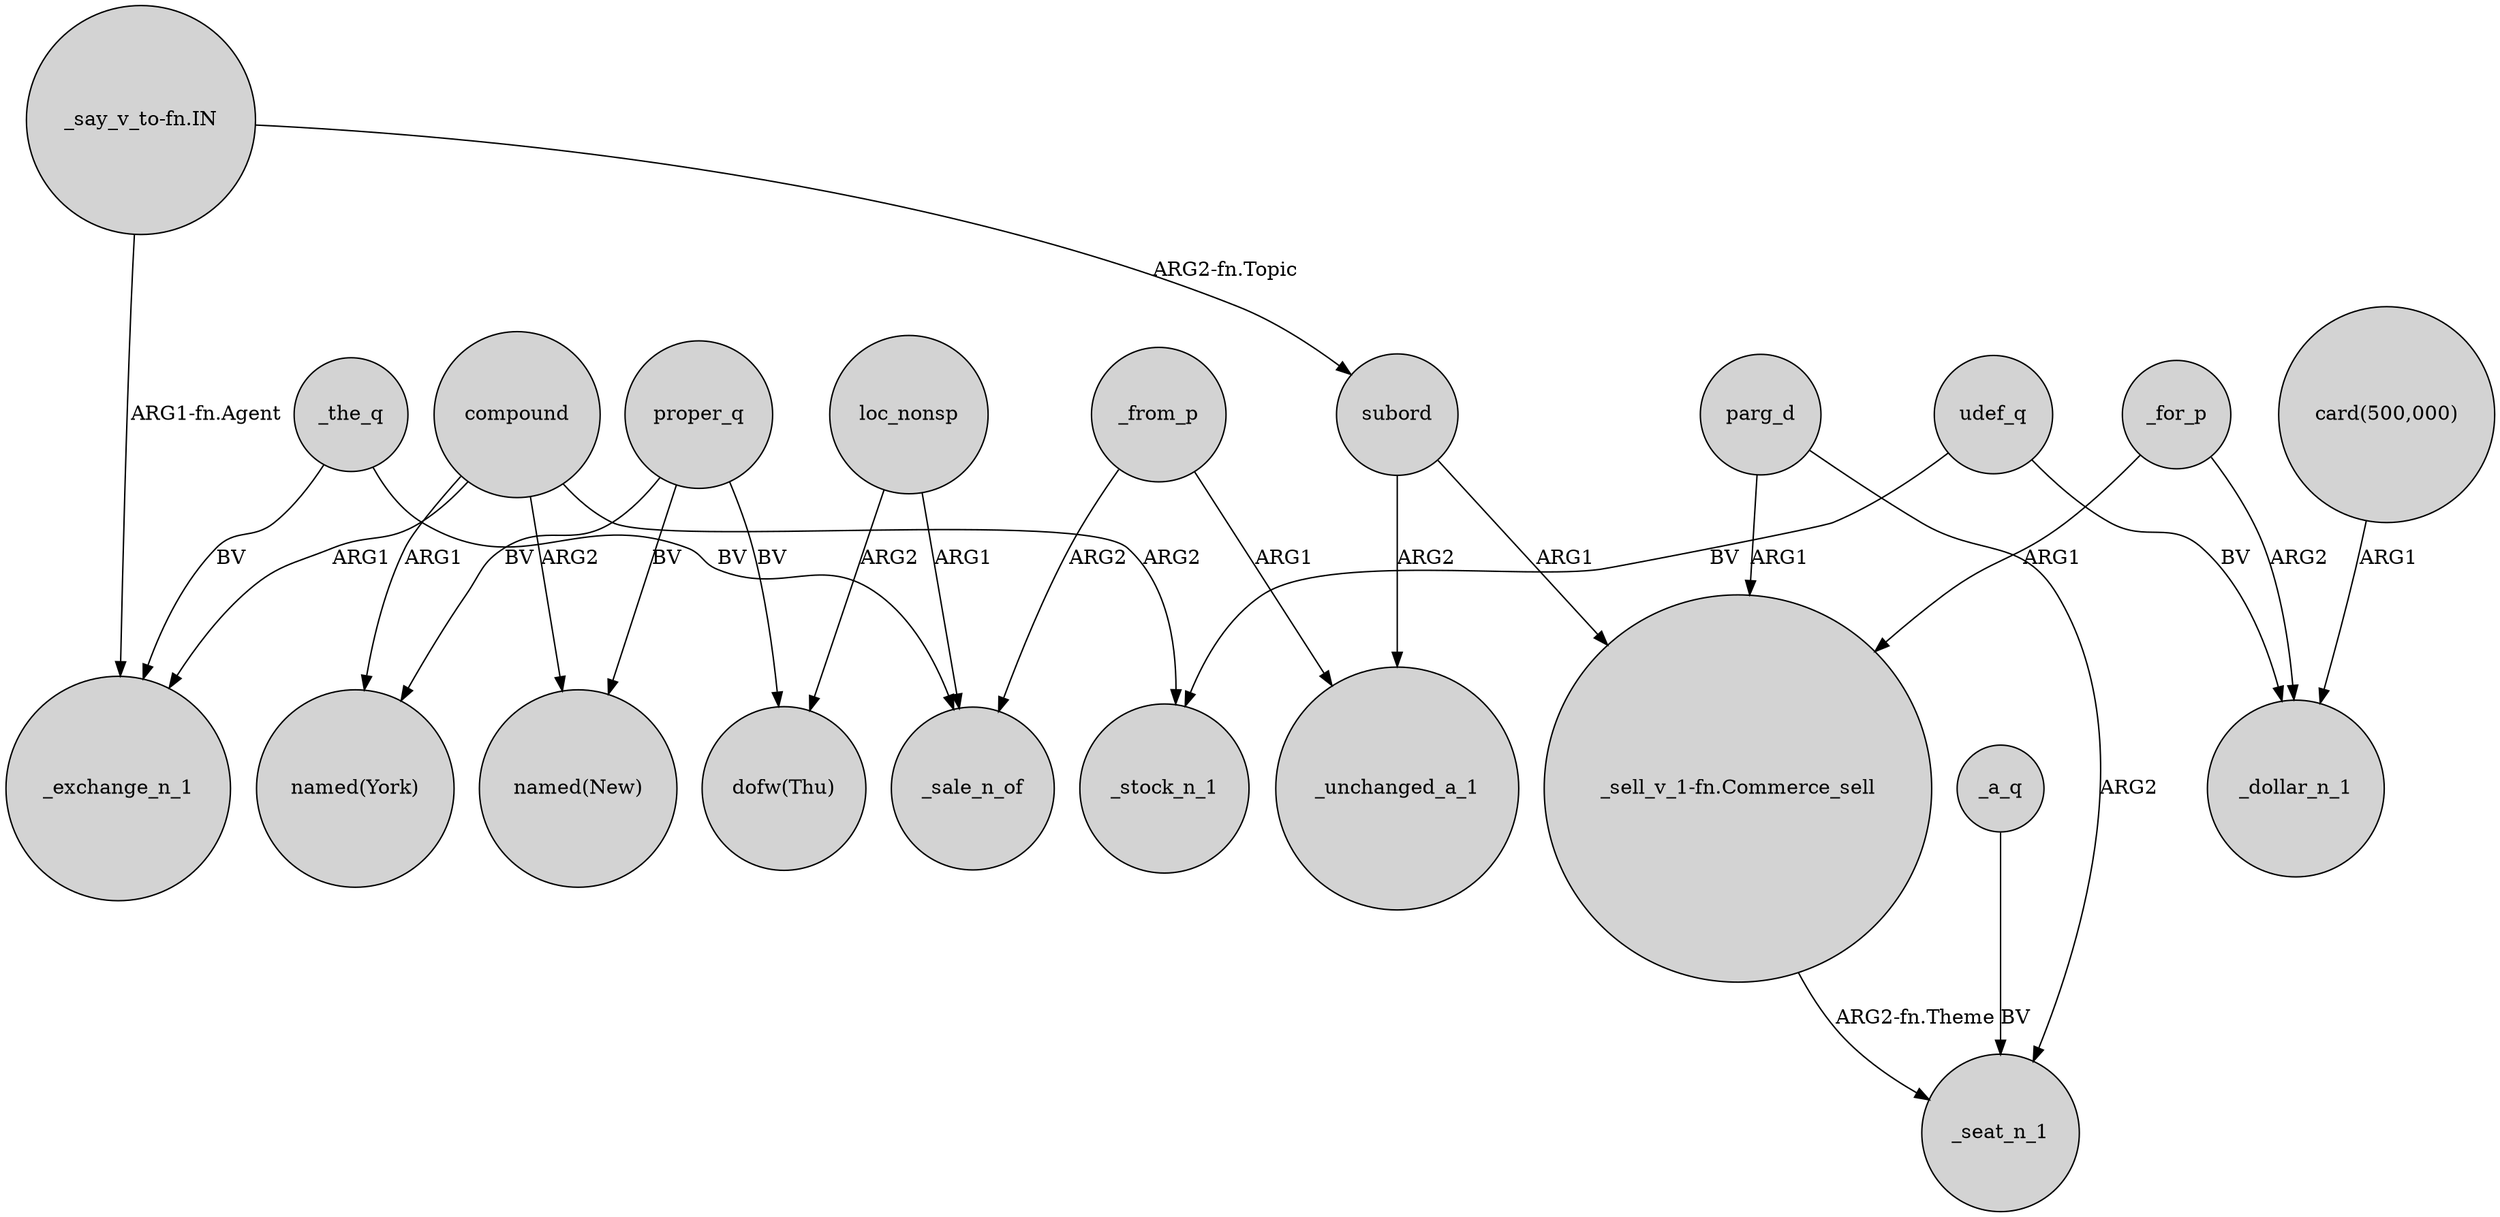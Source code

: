 digraph {
	node [shape=circle style=filled]
	"_say_v_to-fn.IN" -> _exchange_n_1 [label="ARG1-fn.Agent"]
	loc_nonsp -> _sale_n_of [label=ARG1]
	compound -> "named(New)" [label=ARG2]
	parg_d -> _seat_n_1 [label=ARG2]
	_for_p -> _dollar_n_1 [label=ARG2]
	proper_q -> "named(New)" [label=BV]
	_from_p -> _sale_n_of [label=ARG2]
	parg_d -> "_sell_v_1-fn.Commerce_sell" [label=ARG1]
	compound -> _stock_n_1 [label=ARG2]
	"_sell_v_1-fn.Commerce_sell" -> _seat_n_1 [label="ARG2-fn.Theme"]
	udef_q -> _stock_n_1 [label=BV]
	compound -> "named(York)" [label=ARG1]
	_the_q -> _sale_n_of [label=BV]
	compound -> _exchange_n_1 [label=ARG1]
	_from_p -> _unchanged_a_1 [label=ARG1]
	proper_q -> "dofw(Thu)" [label=BV]
	loc_nonsp -> "dofw(Thu)" [label=ARG2]
	"_say_v_to-fn.IN" -> subord [label="ARG2-fn.Topic"]
	_for_p -> "_sell_v_1-fn.Commerce_sell" [label=ARG1]
	subord -> _unchanged_a_1 [label=ARG2]
	_a_q -> _seat_n_1 [label=BV]
	"card(500,000)" -> _dollar_n_1 [label=ARG1]
	subord -> "_sell_v_1-fn.Commerce_sell" [label=ARG1]
	proper_q -> "named(York)" [label=BV]
	_the_q -> _exchange_n_1 [label=BV]
	udef_q -> _dollar_n_1 [label=BV]
}
